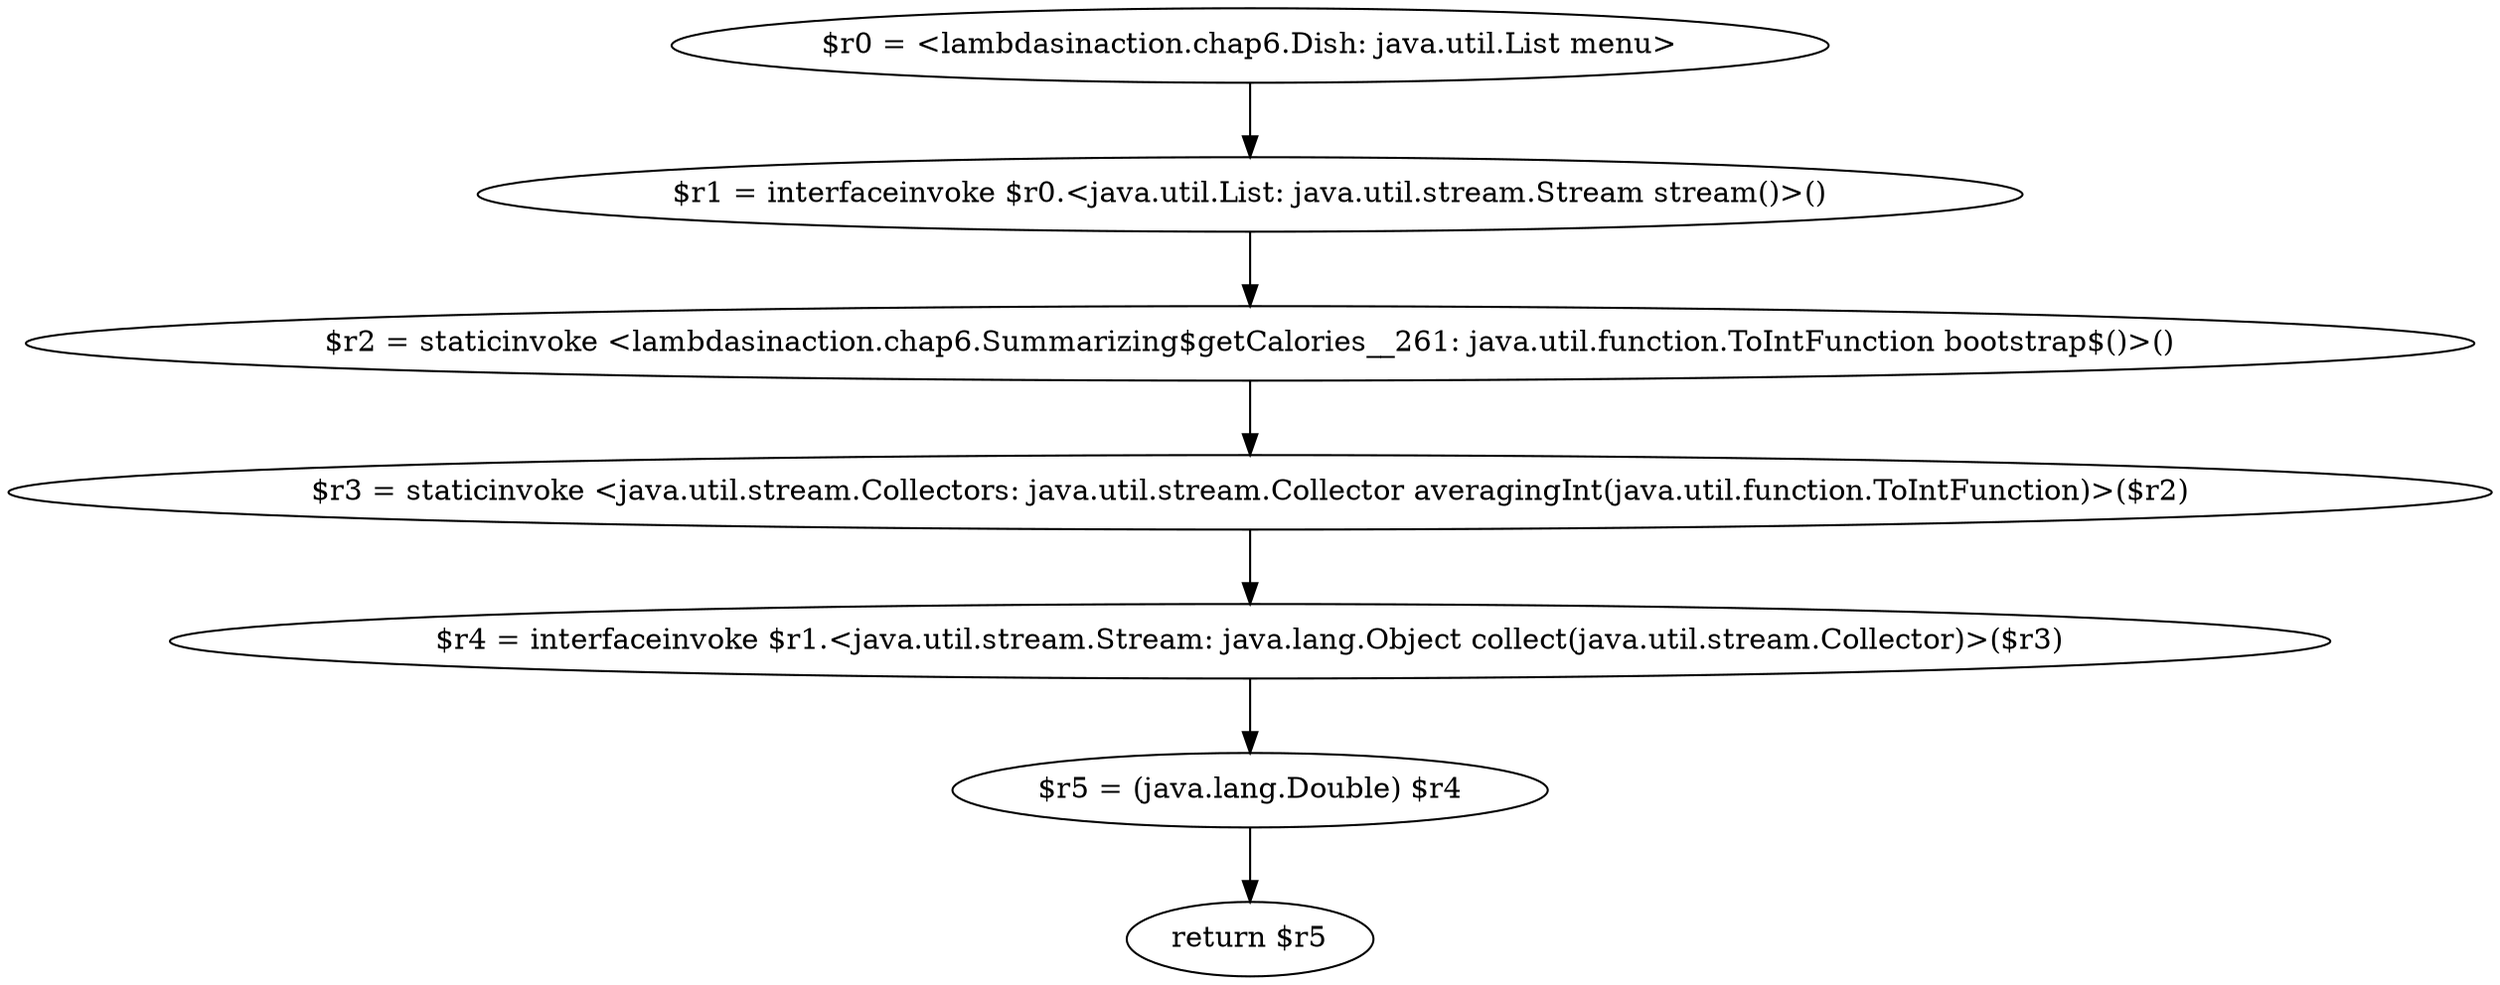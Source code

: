 digraph "unitGraph" {
    "$r0 = <lambdasinaction.chap6.Dish: java.util.List menu>"
    "$r1 = interfaceinvoke $r0.<java.util.List: java.util.stream.Stream stream()>()"
    "$r2 = staticinvoke <lambdasinaction.chap6.Summarizing$getCalories__261: java.util.function.ToIntFunction bootstrap$()>()"
    "$r3 = staticinvoke <java.util.stream.Collectors: java.util.stream.Collector averagingInt(java.util.function.ToIntFunction)>($r2)"
    "$r4 = interfaceinvoke $r1.<java.util.stream.Stream: java.lang.Object collect(java.util.stream.Collector)>($r3)"
    "$r5 = (java.lang.Double) $r4"
    "return $r5"
    "$r0 = <lambdasinaction.chap6.Dish: java.util.List menu>"->"$r1 = interfaceinvoke $r0.<java.util.List: java.util.stream.Stream stream()>()";
    "$r1 = interfaceinvoke $r0.<java.util.List: java.util.stream.Stream stream()>()"->"$r2 = staticinvoke <lambdasinaction.chap6.Summarizing$getCalories__261: java.util.function.ToIntFunction bootstrap$()>()";
    "$r2 = staticinvoke <lambdasinaction.chap6.Summarizing$getCalories__261: java.util.function.ToIntFunction bootstrap$()>()"->"$r3 = staticinvoke <java.util.stream.Collectors: java.util.stream.Collector averagingInt(java.util.function.ToIntFunction)>($r2)";
    "$r3 = staticinvoke <java.util.stream.Collectors: java.util.stream.Collector averagingInt(java.util.function.ToIntFunction)>($r2)"->"$r4 = interfaceinvoke $r1.<java.util.stream.Stream: java.lang.Object collect(java.util.stream.Collector)>($r3)";
    "$r4 = interfaceinvoke $r1.<java.util.stream.Stream: java.lang.Object collect(java.util.stream.Collector)>($r3)"->"$r5 = (java.lang.Double) $r4";
    "$r5 = (java.lang.Double) $r4"->"return $r5";
}
